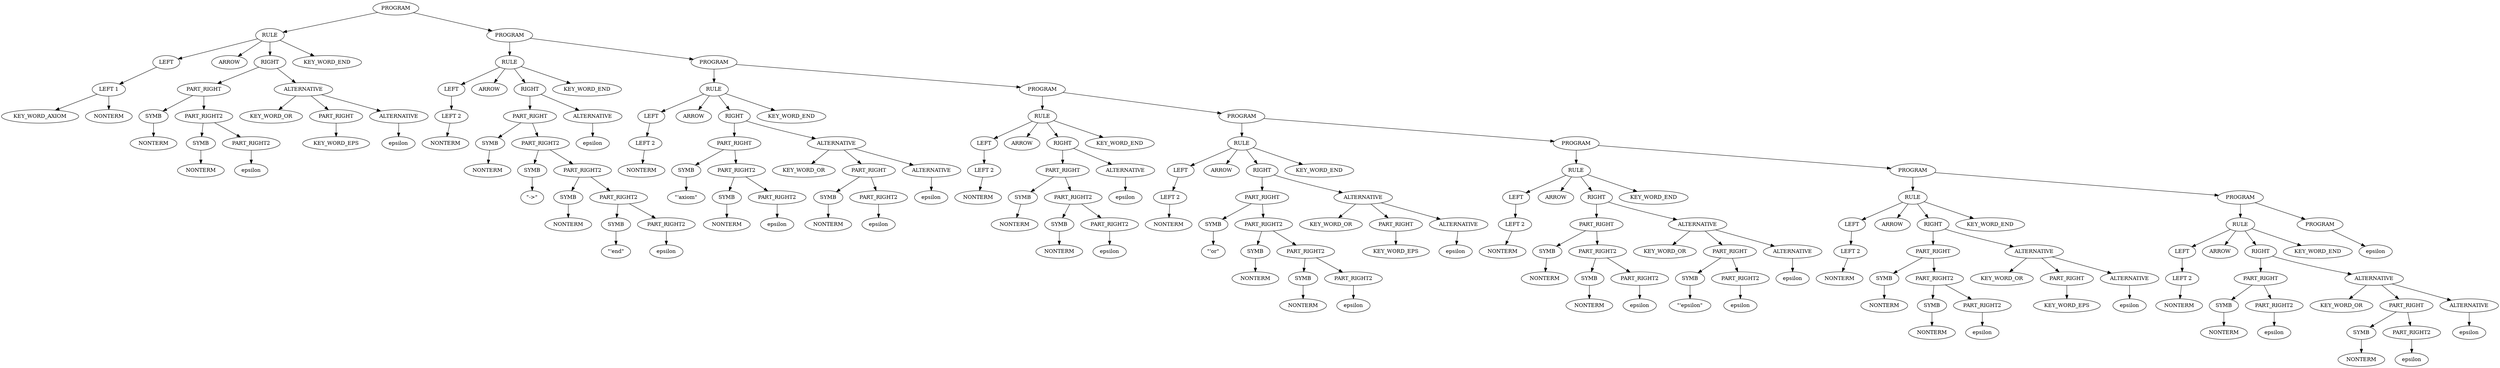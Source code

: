 digraph {
2 [label = "PROGRAM"]
2 -> 3
2 -> 4
3 [label = "RULE"]
3 -> 5
3 -> 6
3 -> 7
3 -> 8
5 [label = "LEFT"]
5 -> 9
9 [label = "LEFT 1"]
9 -> 10
9 -> 11
10 [label = "KEY_WORD_AXIOM"]
11 [label = "NONTERM"]
6 [label = "ARROW"]
7 [label = "RIGHT"]
7 -> 12
7 -> 13
12 [label = "PART_RIGHT"]
12 -> 14
12 -> 15
14 [label = "SYMB"]
14 -> 16
16 [label = "NONTERM"]
15 [label = "PART_RIGHT2"]
15 -> 17
15 -> 18
17 [label = "SYMB"]
17 -> 19
19 [label = "NONTERM"]
18 [label = "PART_RIGHT2"]
18 -> 20
20 [label = "epsilon"]
13 [label = "ALTERNATIVE"]
13 -> 21
13 -> 22
13 -> 23
21 [label = "KEY_WORD_OR"]
22 [label = "PART_RIGHT"]
22 -> 24
24 [label = "KEY_WORD_EPS"]
23 [label = "ALTERNATIVE"]
23 -> 25
25 [label = "epsilon"]
8 [label = "KEY_WORD_END"]
4 [label = "PROGRAM"]
4 -> 26
4 -> 27
26 [label = "RULE"]
26 -> 28
26 -> 29
26 -> 30
26 -> 31
28 [label = "LEFT"]
28 -> 32
32 [label = "LEFT 2"]
32 -> 33
33 [label = "NONTERM"]
29 [label = "ARROW"]
30 [label = "RIGHT"]
30 -> 34
30 -> 35
34 [label = "PART_RIGHT"]
34 -> 36
34 -> 37
36 [label = "SYMB"]
36 -> 38
38 [label = "NONTERM"]
37 [label = "PART_RIGHT2"]
37 -> 39
37 -> 40
39 [label = "SYMB"]
39 -> 41
41 [label = "\"->\""]
40 [label = "PART_RIGHT2"]
40 -> 42
40 -> 43
42 [label = "SYMB"]
42 -> 44
44 [label = "NONTERM"]
43 [label = "PART_RIGHT2"]
43 -> 45
43 -> 46
45 [label = "SYMB"]
45 -> 47
47 [label = "\"'end\""]
46 [label = "PART_RIGHT2"]
46 -> 48
48 [label = "epsilon"]
35 [label = "ALTERNATIVE"]
35 -> 49
49 [label = "epsilon"]
31 [label = "KEY_WORD_END"]
27 [label = "PROGRAM"]
27 -> 50
27 -> 51
50 [label = "RULE"]
50 -> 52
50 -> 53
50 -> 54
50 -> 55
52 [label = "LEFT"]
52 -> 56
56 [label = "LEFT 2"]
56 -> 57
57 [label = "NONTERM"]
53 [label = "ARROW"]
54 [label = "RIGHT"]
54 -> 58
54 -> 59
58 [label = "PART_RIGHT"]
58 -> 60
58 -> 61
60 [label = "SYMB"]
60 -> 62
62 [label = "\"'axiom\""]
61 [label = "PART_RIGHT2"]
61 -> 63
61 -> 64
63 [label = "SYMB"]
63 -> 65
65 [label = "NONTERM"]
64 [label = "PART_RIGHT2"]
64 -> 66
66 [label = "epsilon"]
59 [label = "ALTERNATIVE"]
59 -> 67
59 -> 68
59 -> 69
67 [label = "KEY_WORD_OR"]
68 [label = "PART_RIGHT"]
68 -> 70
68 -> 71
70 [label = "SYMB"]
70 -> 72
72 [label = "NONTERM"]
71 [label = "PART_RIGHT2"]
71 -> 73
73 [label = "epsilon"]
69 [label = "ALTERNATIVE"]
69 -> 74
74 [label = "epsilon"]
55 [label = "KEY_WORD_END"]
51 [label = "PROGRAM"]
51 -> 75
51 -> 76
75 [label = "RULE"]
75 -> 77
75 -> 78
75 -> 79
75 -> 80
77 [label = "LEFT"]
77 -> 81
81 [label = "LEFT 2"]
81 -> 82
82 [label = "NONTERM"]
78 [label = "ARROW"]
79 [label = "RIGHT"]
79 -> 83
79 -> 84
83 [label = "PART_RIGHT"]
83 -> 85
83 -> 86
85 [label = "SYMB"]
85 -> 87
87 [label = "NONTERM"]
86 [label = "PART_RIGHT2"]
86 -> 88
86 -> 89
88 [label = "SYMB"]
88 -> 90
90 [label = "NONTERM"]
89 [label = "PART_RIGHT2"]
89 -> 91
91 [label = "epsilon"]
84 [label = "ALTERNATIVE"]
84 -> 92
92 [label = "epsilon"]
80 [label = "KEY_WORD_END"]
76 [label = "PROGRAM"]
76 -> 93
76 -> 94
93 [label = "RULE"]
93 -> 95
93 -> 96
93 -> 97
93 -> 98
95 [label = "LEFT"]
95 -> 99
99 [label = "LEFT 2"]
99 -> 100
100 [label = "NONTERM"]
96 [label = "ARROW"]
97 [label = "RIGHT"]
97 -> 101
97 -> 102
101 [label = "PART_RIGHT"]
101 -> 103
101 -> 104
103 [label = "SYMB"]
103 -> 105
105 [label = "\"'or\""]
104 [label = "PART_RIGHT2"]
104 -> 106
104 -> 107
106 [label = "SYMB"]
106 -> 108
108 [label = "NONTERM"]
107 [label = "PART_RIGHT2"]
107 -> 109
107 -> 110
109 [label = "SYMB"]
109 -> 111
111 [label = "NONTERM"]
110 [label = "PART_RIGHT2"]
110 -> 112
112 [label = "epsilon"]
102 [label = "ALTERNATIVE"]
102 -> 113
102 -> 114
102 -> 115
113 [label = "KEY_WORD_OR"]
114 [label = "PART_RIGHT"]
114 -> 116
116 [label = "KEY_WORD_EPS"]
115 [label = "ALTERNATIVE"]
115 -> 117
117 [label = "epsilon"]
98 [label = "KEY_WORD_END"]
94 [label = "PROGRAM"]
94 -> 118
94 -> 119
118 [label = "RULE"]
118 -> 120
118 -> 121
118 -> 122
118 -> 123
120 [label = "LEFT"]
120 -> 124
124 [label = "LEFT 2"]
124 -> 125
125 [label = "NONTERM"]
121 [label = "ARROW"]
122 [label = "RIGHT"]
122 -> 126
122 -> 127
126 [label = "PART_RIGHT"]
126 -> 128
126 -> 129
128 [label = "SYMB"]
128 -> 130
130 [label = "NONTERM"]
129 [label = "PART_RIGHT2"]
129 -> 131
129 -> 132
131 [label = "SYMB"]
131 -> 133
133 [label = "NONTERM"]
132 [label = "PART_RIGHT2"]
132 -> 134
134 [label = "epsilon"]
127 [label = "ALTERNATIVE"]
127 -> 135
127 -> 136
127 -> 137
135 [label = "KEY_WORD_OR"]
136 [label = "PART_RIGHT"]
136 -> 138
136 -> 139
138 [label = "SYMB"]
138 -> 140
140 [label = "\"'epsilon\""]
139 [label = "PART_RIGHT2"]
139 -> 141
141 [label = "epsilon"]
137 [label = "ALTERNATIVE"]
137 -> 142
142 [label = "epsilon"]
123 [label = "KEY_WORD_END"]
119 [label = "PROGRAM"]
119 -> 143
119 -> 144
143 [label = "RULE"]
143 -> 145
143 -> 146
143 -> 147
143 -> 148
145 [label = "LEFT"]
145 -> 149
149 [label = "LEFT 2"]
149 -> 150
150 [label = "NONTERM"]
146 [label = "ARROW"]
147 [label = "RIGHT"]
147 -> 151
147 -> 152
151 [label = "PART_RIGHT"]
151 -> 153
151 -> 154
153 [label = "SYMB"]
153 -> 155
155 [label = "NONTERM"]
154 [label = "PART_RIGHT2"]
154 -> 156
154 -> 157
156 [label = "SYMB"]
156 -> 158
158 [label = "NONTERM"]
157 [label = "PART_RIGHT2"]
157 -> 159
159 [label = "epsilon"]
152 [label = "ALTERNATIVE"]
152 -> 160
152 -> 161
152 -> 162
160 [label = "KEY_WORD_OR"]
161 [label = "PART_RIGHT"]
161 -> 163
163 [label = "KEY_WORD_EPS"]
162 [label = "ALTERNATIVE"]
162 -> 164
164 [label = "epsilon"]
148 [label = "KEY_WORD_END"]
144 [label = "PROGRAM"]
144 -> 165
144 -> 166
165 [label = "RULE"]
165 -> 167
165 -> 168
165 -> 169
165 -> 170
167 [label = "LEFT"]
167 -> 171
171 [label = "LEFT 2"]
171 -> 172
172 [label = "NONTERM"]
168 [label = "ARROW"]
169 [label = "RIGHT"]
169 -> 173
169 -> 174
173 [label = "PART_RIGHT"]
173 -> 175
173 -> 176
175 [label = "SYMB"]
175 -> 177
177 [label = "NONTERM"]
176 [label = "PART_RIGHT2"]
176 -> 178
178 [label = "epsilon"]
174 [label = "ALTERNATIVE"]
174 -> 179
174 -> 180
174 -> 181
179 [label = "KEY_WORD_OR"]
180 [label = "PART_RIGHT"]
180 -> 182
180 -> 183
182 [label = "SYMB"]
182 -> 184
184 [label = "NONTERM"]
183 [label = "PART_RIGHT2"]
183 -> 185
185 [label = "epsilon"]
181 [label = "ALTERNATIVE"]
181 -> 186
186 [label = "epsilon"]
170 [label = "KEY_WORD_END"]
166 [label = "PROGRAM"]
166 -> 187
187 [label = "epsilon"]
}
